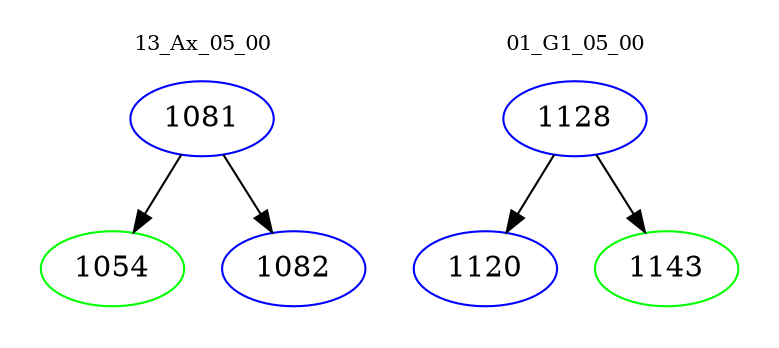 digraph{
subgraph cluster_0 {
color = white
label = "13_Ax_05_00";
fontsize=10;
T0_1081 [label="1081", color="blue"]
T0_1081 -> T0_1054 [color="black"]
T0_1054 [label="1054", color="green"]
T0_1081 -> T0_1082 [color="black"]
T0_1082 [label="1082", color="blue"]
}
subgraph cluster_1 {
color = white
label = "01_G1_05_00";
fontsize=10;
T1_1128 [label="1128", color="blue"]
T1_1128 -> T1_1120 [color="black"]
T1_1120 [label="1120", color="blue"]
T1_1128 -> T1_1143 [color="black"]
T1_1143 [label="1143", color="green"]
}
}
